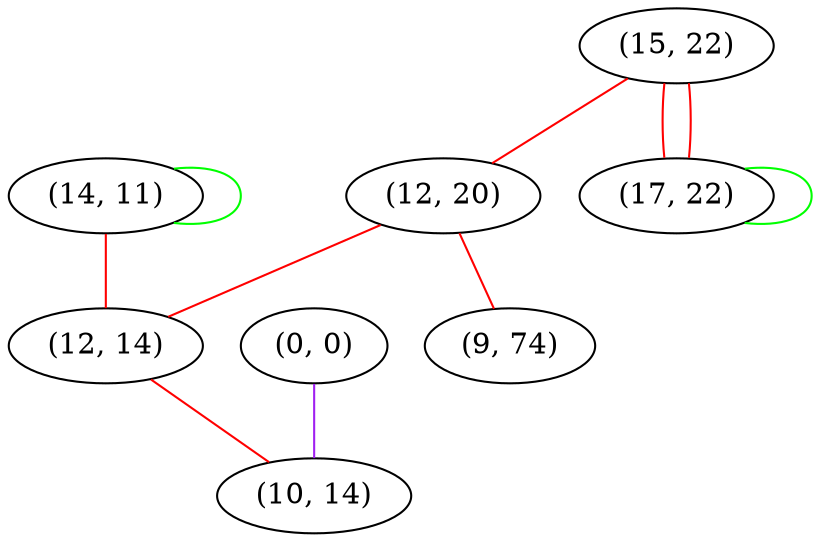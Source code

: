 graph "" {
"(14, 11)";
"(15, 22)";
"(12, 20)";
"(12, 14)";
"(0, 0)";
"(9, 74)";
"(10, 14)";
"(17, 22)";
"(14, 11)" -- "(14, 11)"  [color=green, key=0, weight=2];
"(14, 11)" -- "(12, 14)"  [color=red, key=0, weight=1];
"(15, 22)" -- "(12, 20)"  [color=red, key=0, weight=1];
"(15, 22)" -- "(17, 22)"  [color=red, key=0, weight=1];
"(15, 22)" -- "(17, 22)"  [color=red, key=1, weight=1];
"(12, 20)" -- "(9, 74)"  [color=red, key=0, weight=1];
"(12, 20)" -- "(12, 14)"  [color=red, key=0, weight=1];
"(12, 14)" -- "(10, 14)"  [color=red, key=0, weight=1];
"(0, 0)" -- "(10, 14)"  [color=purple, key=0, weight=4];
"(17, 22)" -- "(17, 22)"  [color=green, key=0, weight=2];
}
